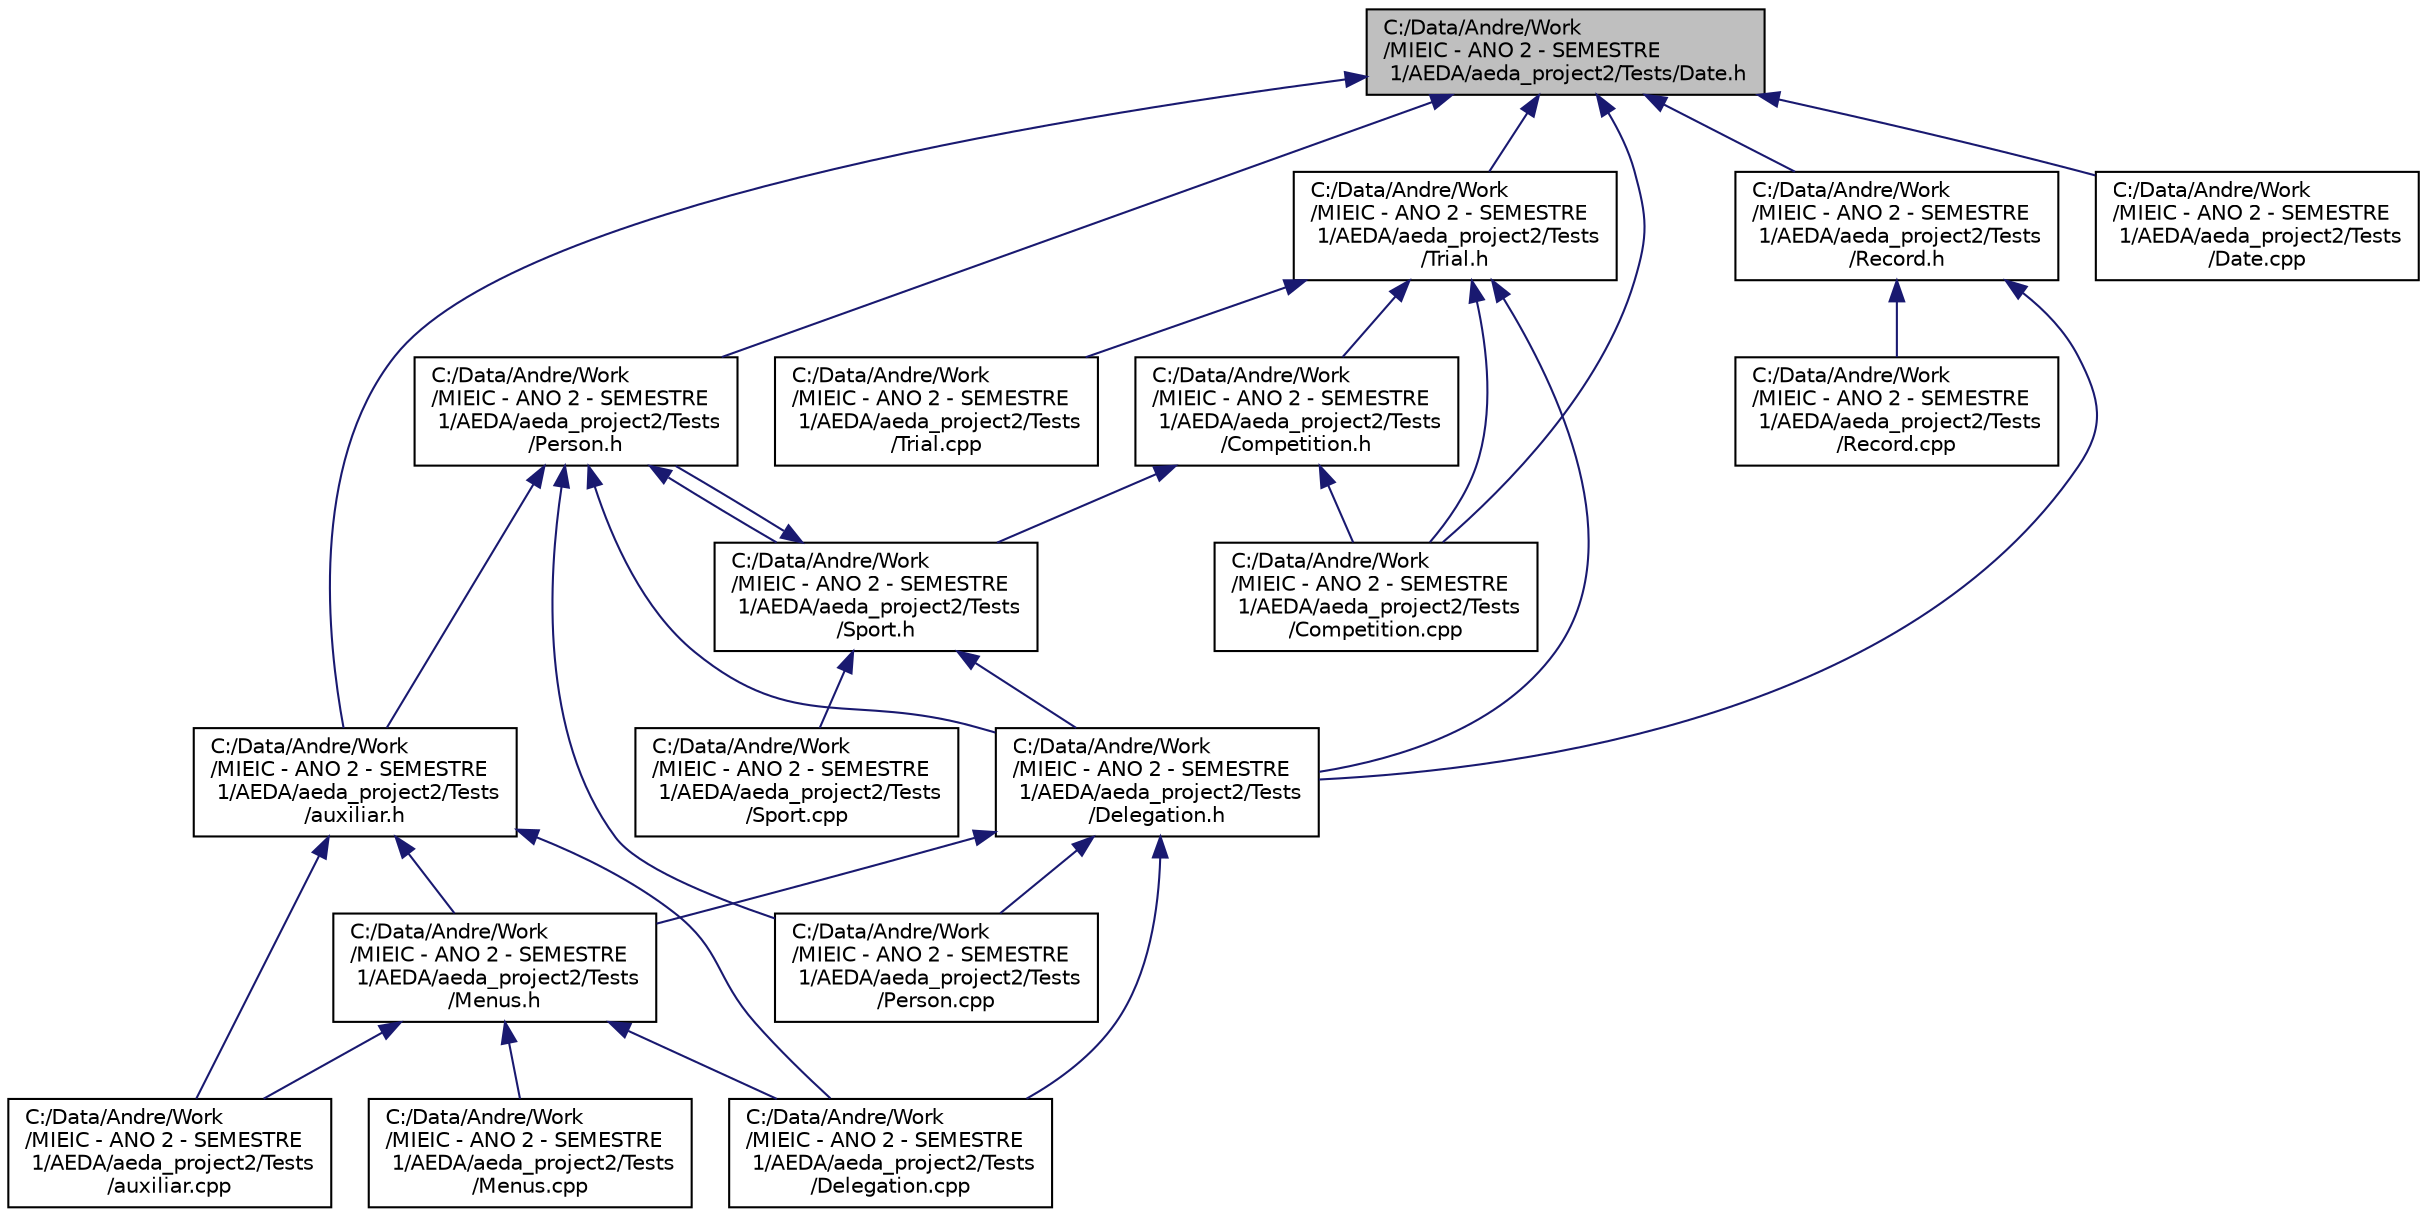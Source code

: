 digraph "C:/Data/Andre/Work/MIEIC - ANO 2 - SEMESTRE 1/AEDA/aeda_project2/Tests/Date.h"
{
 // LATEX_PDF_SIZE
  edge [fontname="Helvetica",fontsize="10",labelfontname="Helvetica",labelfontsize="10"];
  node [fontname="Helvetica",fontsize="10",shape=record];
  Node1 [label="C:/Data/Andre/Work\l/MIEIC - ANO 2 - SEMESTRE\l 1/AEDA/aeda_project2/Tests/Date.h",height=0.2,width=0.4,color="black", fillcolor="grey75", style="filled", fontcolor="black",tooltip=" "];
  Node1 -> Node2 [dir="back",color="midnightblue",fontsize="10",style="solid",fontname="Helvetica"];
  Node2 [label="C:/Data/Andre/Work\l/MIEIC - ANO 2 - SEMESTRE\l 1/AEDA/aeda_project2/Tests\l/auxiliar.h",height=0.2,width=0.4,color="black", fillcolor="white", style="filled",URL="$auxiliar_8h.html",tooltip=" "];
  Node2 -> Node3 [dir="back",color="midnightblue",fontsize="10",style="solid",fontname="Helvetica"];
  Node3 [label="C:/Data/Andre/Work\l/MIEIC - ANO 2 - SEMESTRE\l 1/AEDA/aeda_project2/Tests\l/auxiliar.cpp",height=0.2,width=0.4,color="black", fillcolor="white", style="filled",URL="$auxiliar_8cpp.html",tooltip=" "];
  Node2 -> Node4 [dir="back",color="midnightblue",fontsize="10",style="solid",fontname="Helvetica"];
  Node4 [label="C:/Data/Andre/Work\l/MIEIC - ANO 2 - SEMESTRE\l 1/AEDA/aeda_project2/Tests\l/Menus.h",height=0.2,width=0.4,color="black", fillcolor="white", style="filled",URL="$_menus_8h.html",tooltip=" "];
  Node4 -> Node3 [dir="back",color="midnightblue",fontsize="10",style="solid",fontname="Helvetica"];
  Node4 -> Node5 [dir="back",color="midnightblue",fontsize="10",style="solid",fontname="Helvetica"];
  Node5 [label="C:/Data/Andre/Work\l/MIEIC - ANO 2 - SEMESTRE\l 1/AEDA/aeda_project2/Tests\l/Delegation.cpp",height=0.2,width=0.4,color="black", fillcolor="white", style="filled",URL="$_delegation_8cpp.html",tooltip=" "];
  Node4 -> Node6 [dir="back",color="midnightblue",fontsize="10",style="solid",fontname="Helvetica"];
  Node6 [label="C:/Data/Andre/Work\l/MIEIC - ANO 2 - SEMESTRE\l 1/AEDA/aeda_project2/Tests\l/Menus.cpp",height=0.2,width=0.4,color="black", fillcolor="white", style="filled",URL="$_menus_8cpp.html",tooltip=" "];
  Node2 -> Node5 [dir="back",color="midnightblue",fontsize="10",style="solid",fontname="Helvetica"];
  Node1 -> Node7 [dir="back",color="midnightblue",fontsize="10",style="solid",fontname="Helvetica"];
  Node7 [label="C:/Data/Andre/Work\l/MIEIC - ANO 2 - SEMESTRE\l 1/AEDA/aeda_project2/Tests\l/Person.h",height=0.2,width=0.4,color="black", fillcolor="white", style="filled",URL="$_person_8h.html",tooltip=" "];
  Node7 -> Node2 [dir="back",color="midnightblue",fontsize="10",style="solid",fontname="Helvetica"];
  Node7 -> Node8 [dir="back",color="midnightblue",fontsize="10",style="solid",fontname="Helvetica"];
  Node8 [label="C:/Data/Andre/Work\l/MIEIC - ANO 2 - SEMESTRE\l 1/AEDA/aeda_project2/Tests\l/Sport.h",height=0.2,width=0.4,color="black", fillcolor="white", style="filled",URL="$_sport_8h.html",tooltip=" "];
  Node8 -> Node7 [dir="back",color="midnightblue",fontsize="10",style="solid",fontname="Helvetica"];
  Node8 -> Node9 [dir="back",color="midnightblue",fontsize="10",style="solid",fontname="Helvetica"];
  Node9 [label="C:/Data/Andre/Work\l/MIEIC - ANO 2 - SEMESTRE\l 1/AEDA/aeda_project2/Tests\l/Delegation.h",height=0.2,width=0.4,color="black", fillcolor="white", style="filled",URL="$_delegation_8h.html",tooltip=" "];
  Node9 -> Node4 [dir="back",color="midnightblue",fontsize="10",style="solid",fontname="Helvetica"];
  Node9 -> Node5 [dir="back",color="midnightblue",fontsize="10",style="solid",fontname="Helvetica"];
  Node9 -> Node10 [dir="back",color="midnightblue",fontsize="10",style="solid",fontname="Helvetica"];
  Node10 [label="C:/Data/Andre/Work\l/MIEIC - ANO 2 - SEMESTRE\l 1/AEDA/aeda_project2/Tests\l/Person.cpp",height=0.2,width=0.4,color="black", fillcolor="white", style="filled",URL="$_person_8cpp.html",tooltip=" "];
  Node8 -> Node11 [dir="back",color="midnightblue",fontsize="10",style="solid",fontname="Helvetica"];
  Node11 [label="C:/Data/Andre/Work\l/MIEIC - ANO 2 - SEMESTRE\l 1/AEDA/aeda_project2/Tests\l/Sport.cpp",height=0.2,width=0.4,color="black", fillcolor="white", style="filled",URL="$_sport_8cpp.html",tooltip=" "];
  Node7 -> Node9 [dir="back",color="midnightblue",fontsize="10",style="solid",fontname="Helvetica"];
  Node7 -> Node10 [dir="back",color="midnightblue",fontsize="10",style="solid",fontname="Helvetica"];
  Node1 -> Node12 [dir="back",color="midnightblue",fontsize="10",style="solid",fontname="Helvetica"];
  Node12 [label="C:/Data/Andre/Work\l/MIEIC - ANO 2 - SEMESTRE\l 1/AEDA/aeda_project2/Tests\l/Trial.h",height=0.2,width=0.4,color="black", fillcolor="white", style="filled",URL="$_trial_8h.html",tooltip=" "];
  Node12 -> Node13 [dir="back",color="midnightblue",fontsize="10",style="solid",fontname="Helvetica"];
  Node13 [label="C:/Data/Andre/Work\l/MIEIC - ANO 2 - SEMESTRE\l 1/AEDA/aeda_project2/Tests\l/Competition.h",height=0.2,width=0.4,color="black", fillcolor="white", style="filled",URL="$_competition_8h.html",tooltip=" "];
  Node13 -> Node8 [dir="back",color="midnightblue",fontsize="10",style="solid",fontname="Helvetica"];
  Node13 -> Node14 [dir="back",color="midnightblue",fontsize="10",style="solid",fontname="Helvetica"];
  Node14 [label="C:/Data/Andre/Work\l/MIEIC - ANO 2 - SEMESTRE\l 1/AEDA/aeda_project2/Tests\l/Competition.cpp",height=0.2,width=0.4,color="black", fillcolor="white", style="filled",URL="$_competition_8cpp.html",tooltip=" "];
  Node12 -> Node9 [dir="back",color="midnightblue",fontsize="10",style="solid",fontname="Helvetica"];
  Node12 -> Node14 [dir="back",color="midnightblue",fontsize="10",style="solid",fontname="Helvetica"];
  Node12 -> Node15 [dir="back",color="midnightblue",fontsize="10",style="solid",fontname="Helvetica"];
  Node15 [label="C:/Data/Andre/Work\l/MIEIC - ANO 2 - SEMESTRE\l 1/AEDA/aeda_project2/Tests\l/Trial.cpp",height=0.2,width=0.4,color="black", fillcolor="white", style="filled",URL="$_trial_8cpp.html",tooltip=" "];
  Node1 -> Node16 [dir="back",color="midnightblue",fontsize="10",style="solid",fontname="Helvetica"];
  Node16 [label="C:/Data/Andre/Work\l/MIEIC - ANO 2 - SEMESTRE\l 1/AEDA/aeda_project2/Tests\l/Record.h",height=0.2,width=0.4,color="black", fillcolor="white", style="filled",URL="$_record_8h.html",tooltip=" "];
  Node16 -> Node9 [dir="back",color="midnightblue",fontsize="10",style="solid",fontname="Helvetica"];
  Node16 -> Node17 [dir="back",color="midnightblue",fontsize="10",style="solid",fontname="Helvetica"];
  Node17 [label="C:/Data/Andre/Work\l/MIEIC - ANO 2 - SEMESTRE\l 1/AEDA/aeda_project2/Tests\l/Record.cpp",height=0.2,width=0.4,color="black", fillcolor="white", style="filled",URL="$_record_8cpp.html",tooltip=" "];
  Node1 -> Node14 [dir="back",color="midnightblue",fontsize="10",style="solid",fontname="Helvetica"];
  Node1 -> Node18 [dir="back",color="midnightblue",fontsize="10",style="solid",fontname="Helvetica"];
  Node18 [label="C:/Data/Andre/Work\l/MIEIC - ANO 2 - SEMESTRE\l 1/AEDA/aeda_project2/Tests\l/Date.cpp",height=0.2,width=0.4,color="black", fillcolor="white", style="filled",URL="$_date_8cpp.html",tooltip=" "];
}
